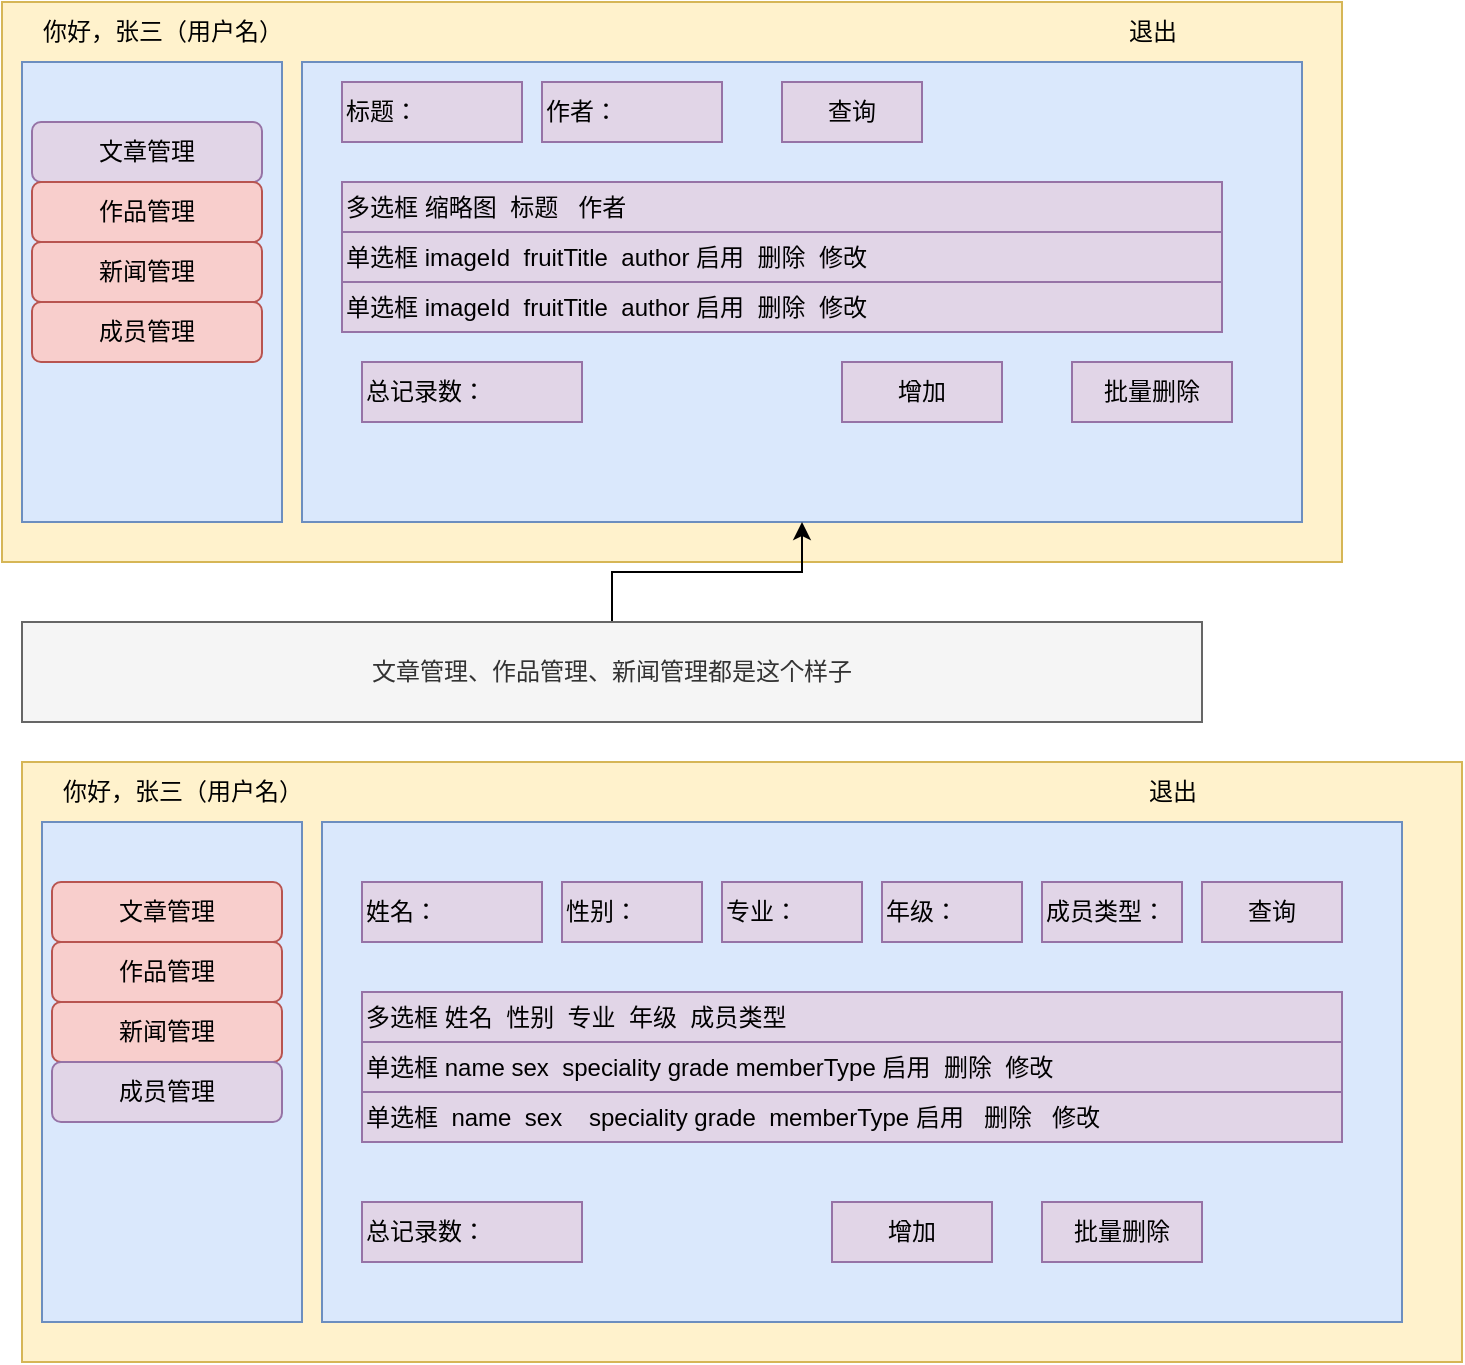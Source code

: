 <mxfile version="21.0.8" type="github">
  <diagram name="第 1 页" id="cT1Rz4tcfEho6igHit5g">
    <mxGraphModel dx="794" dy="470" grid="1" gridSize="10" guides="1" tooltips="1" connect="1" arrows="1" fold="1" page="1" pageScale="1" pageWidth="827" pageHeight="1169" math="0" shadow="0">
      <root>
        <mxCell id="0" />
        <mxCell id="1" parent="0" />
        <mxCell id="gqjNboVF5deFKAxZ3as_-1" value="" style="rounded=0;whiteSpace=wrap;html=1;fillColor=#fff2cc;strokeColor=#d6b656;" parent="1" vertex="1">
          <mxGeometry x="280" y="130" width="670" height="280" as="geometry" />
        </mxCell>
        <mxCell id="gqjNboVF5deFKAxZ3as_-2" value="" style="rounded=0;whiteSpace=wrap;html=1;fillColor=#dae8fc;strokeColor=#6c8ebf;" parent="1" vertex="1">
          <mxGeometry x="290" y="160" width="130" height="230" as="geometry" />
        </mxCell>
        <mxCell id="gqjNboVF5deFKAxZ3as_-3" value="文章管理" style="rounded=1;whiteSpace=wrap;html=1;fillColor=#e1d5e7;strokeColor=#9673a6;" parent="1" vertex="1">
          <mxGeometry x="295" y="190" width="115" height="30" as="geometry" />
        </mxCell>
        <mxCell id="gqjNboVF5deFKAxZ3as_-4" value="作品管理" style="rounded=1;whiteSpace=wrap;html=1;fillColor=#f8cecc;strokeColor=#b85450;" parent="1" vertex="1">
          <mxGeometry x="295" y="220" width="115" height="30" as="geometry" />
        </mxCell>
        <mxCell id="gqjNboVF5deFKAxZ3as_-5" value="新闻管理" style="rounded=1;whiteSpace=wrap;html=1;fillColor=#f8cecc;strokeColor=#b85450;" parent="1" vertex="1">
          <mxGeometry x="295" y="250" width="115" height="30" as="geometry" />
        </mxCell>
        <mxCell id="gqjNboVF5deFKAxZ3as_-6" value="成员管理" style="rounded=1;whiteSpace=wrap;html=1;fillColor=#f8cecc;strokeColor=#b85450;" parent="1" vertex="1">
          <mxGeometry x="295" y="280" width="115" height="30" as="geometry" />
        </mxCell>
        <mxCell id="gqjNboVF5deFKAxZ3as_-8" value="" style="rounded=0;whiteSpace=wrap;html=1;fillColor=#dae8fc;strokeColor=#6c8ebf;" parent="1" vertex="1">
          <mxGeometry x="430" y="160" width="500" height="230" as="geometry" />
        </mxCell>
        <mxCell id="gqjNboVF5deFKAxZ3as_-14" value="退出" style="text;html=1;align=center;verticalAlign=middle;resizable=0;points=[];autosize=1;strokeColor=none;fillColor=none;" parent="1" vertex="1">
          <mxGeometry x="830" y="130" width="50" height="30" as="geometry" />
        </mxCell>
        <mxCell id="gqjNboVF5deFKAxZ3as_-15" value="你好，张三（用户名）" style="text;html=1;align=center;verticalAlign=middle;resizable=0;points=[];autosize=1;strokeColor=none;fillColor=none;" parent="1" vertex="1">
          <mxGeometry x="290" y="130" width="140" height="30" as="geometry" />
        </mxCell>
        <mxCell id="gqjNboVF5deFKAxZ3as_-16" value="多选框&lt;span style=&quot;white-space: pre;&quot;&gt;	&lt;/span&gt;缩略图&lt;span style=&quot;white-space: pre;&quot;&gt;	&lt;/span&gt;&lt;span style=&quot;white-space: pre;&quot;&gt;	&lt;/span&gt;标题&lt;span style=&quot;white-space: pre;&quot;&gt;	&lt;/span&gt;&lt;span style=&quot;white-space: pre;&quot;&gt;	&lt;/span&gt;&lt;span style=&quot;white-space: pre;&quot;&gt;	&lt;/span&gt;作者" style="rounded=0;whiteSpace=wrap;html=1;align=left;fillColor=#e1d5e7;strokeColor=#9673a6;" parent="1" vertex="1">
          <mxGeometry x="450" y="220" width="440" height="25" as="geometry" />
        </mxCell>
        <mxCell id="gqjNboVF5deFKAxZ3as_-17" value="单选框&lt;span style=&quot;white-space: pre;&quot;&gt;	&lt;/span&gt;imageId&lt;span style=&quot;white-space: pre;&quot;&gt;	&lt;/span&gt;&lt;span style=&quot;white-space: pre;&quot;&gt;	&lt;/span&gt;fruitTitle&lt;span style=&quot;white-space: pre;&quot;&gt;	&lt;/span&gt;&lt;span style=&quot;white-space: pre;&quot;&gt;	&lt;/span&gt;author&lt;span style=&quot;white-space: pre;&quot;&gt;	&lt;/span&gt;启用&lt;span style=&quot;white-space: pre;&quot;&gt;	&lt;/span&gt;&lt;span style=&quot;white-space: pre;&quot;&gt;	&lt;/span&gt;删除&lt;span style=&quot;white-space: pre;&quot;&gt;	&lt;/span&gt;&lt;span style=&quot;white-space: pre;&quot;&gt;	&lt;/span&gt;修改" style="rounded=0;whiteSpace=wrap;html=1;align=left;fillColor=#e1d5e7;strokeColor=#9673a6;" parent="1" vertex="1">
          <mxGeometry x="450" y="245" width="440" height="25" as="geometry" />
        </mxCell>
        <mxCell id="F82tQrP6-GKttEgQXKZC-1" value="单选框&lt;span style=&quot;white-space: pre;&quot;&gt;	&lt;/span&gt;imageId&lt;span style=&quot;white-space: pre;&quot;&gt;	&lt;/span&gt;&lt;span style=&quot;white-space: pre;&quot;&gt;	&lt;/span&gt;fruitTitle&lt;span style=&quot;white-space: pre;&quot;&gt;	&lt;/span&gt;&lt;span style=&quot;white-space: pre;&quot;&gt;	&lt;/span&gt;author&lt;span style=&quot;white-space: pre;&quot;&gt;	&lt;/span&gt;启用&lt;span style=&quot;white-space: pre;&quot;&gt;	&lt;/span&gt;&lt;span style=&quot;white-space: pre;&quot;&gt;	&lt;/span&gt;删除&lt;span style=&quot;white-space: pre;&quot;&gt;	&lt;/span&gt;&lt;span style=&quot;white-space: pre;&quot;&gt;	&lt;/span&gt;修改" style="rounded=0;whiteSpace=wrap;html=1;align=left;fillColor=#e1d5e7;strokeColor=#9673a6;" parent="1" vertex="1">
          <mxGeometry x="450" y="270" width="440" height="25" as="geometry" />
        </mxCell>
        <mxCell id="F82tQrP6-GKttEgQXKZC-9" style="edgeStyle=orthogonalEdgeStyle;rounded=0;orthogonalLoop=1;jettySize=auto;html=1;" parent="1" source="F82tQrP6-GKttEgQXKZC-8" target="gqjNboVF5deFKAxZ3as_-8" edge="1">
          <mxGeometry relative="1" as="geometry" />
        </mxCell>
        <mxCell id="F82tQrP6-GKttEgQXKZC-8" value="文章管理、作品管理、新闻管理都是这个样子" style="rounded=0;whiteSpace=wrap;html=1;fillColor=#f5f5f5;fontColor=#333333;strokeColor=#666666;" parent="1" vertex="1">
          <mxGeometry x="290" y="440" width="590" height="50" as="geometry" />
        </mxCell>
        <mxCell id="hT-IBgO-AIC4zlLzdGWb-2" value="" style="rounded=0;whiteSpace=wrap;html=1;fillColor=#fff2cc;strokeColor=#d6b656;" vertex="1" parent="1">
          <mxGeometry x="290" y="510" width="720" height="300" as="geometry" />
        </mxCell>
        <mxCell id="hT-IBgO-AIC4zlLzdGWb-3" value="" style="rounded=0;whiteSpace=wrap;html=1;fillColor=#dae8fc;strokeColor=#6c8ebf;" vertex="1" parent="1">
          <mxGeometry x="300" y="540" width="130" height="250" as="geometry" />
        </mxCell>
        <mxCell id="hT-IBgO-AIC4zlLzdGWb-4" value="文章管理" style="rounded=1;whiteSpace=wrap;html=1;fillColor=#f8cecc;strokeColor=#b85450;" vertex="1" parent="1">
          <mxGeometry x="305" y="570" width="115" height="30" as="geometry" />
        </mxCell>
        <mxCell id="hT-IBgO-AIC4zlLzdGWb-5" value="作品管理" style="rounded=1;whiteSpace=wrap;html=1;fillColor=#f8cecc;strokeColor=#b85450;" vertex="1" parent="1">
          <mxGeometry x="305" y="600" width="115" height="30" as="geometry" />
        </mxCell>
        <mxCell id="hT-IBgO-AIC4zlLzdGWb-6" value="新闻管理" style="rounded=1;whiteSpace=wrap;html=1;fillColor=#f8cecc;strokeColor=#b85450;" vertex="1" parent="1">
          <mxGeometry x="305" y="630" width="115" height="30" as="geometry" />
        </mxCell>
        <mxCell id="hT-IBgO-AIC4zlLzdGWb-7" value="成员管理" style="rounded=1;whiteSpace=wrap;html=1;fillColor=#e1d5e7;strokeColor=#9673a6;" vertex="1" parent="1">
          <mxGeometry x="305" y="660" width="115" height="30" as="geometry" />
        </mxCell>
        <mxCell id="hT-IBgO-AIC4zlLzdGWb-8" value="" style="rounded=0;whiteSpace=wrap;html=1;fillColor=#dae8fc;strokeColor=#6c8ebf;" vertex="1" parent="1">
          <mxGeometry x="440" y="540" width="540" height="250" as="geometry" />
        </mxCell>
        <mxCell id="hT-IBgO-AIC4zlLzdGWb-9" value="退出" style="text;html=1;align=center;verticalAlign=middle;resizable=0;points=[];autosize=1;strokeColor=none;fillColor=none;" vertex="1" parent="1">
          <mxGeometry x="840" y="510" width="50" height="30" as="geometry" />
        </mxCell>
        <mxCell id="hT-IBgO-AIC4zlLzdGWb-10" value="你好，张三（用户名）" style="text;html=1;align=center;verticalAlign=middle;resizable=0;points=[];autosize=1;strokeColor=none;fillColor=none;" vertex="1" parent="1">
          <mxGeometry x="300" y="510" width="140" height="30" as="geometry" />
        </mxCell>
        <mxCell id="hT-IBgO-AIC4zlLzdGWb-11" value="多选框&lt;span style=&quot;white-space: pre;&quot;&gt;	&lt;/span&gt;姓名&lt;span style=&quot;white-space: pre;&quot;&gt;	&lt;/span&gt;&lt;span style=&quot;white-space: pre;&quot;&gt;	&lt;/span&gt;性别&lt;span style=&quot;white-space: pre;&quot;&gt;	&lt;/span&gt;&lt;span style=&quot;white-space: pre;&quot;&gt;	&lt;/span&gt;专业&lt;span style=&quot;white-space: pre;&quot;&gt;	&lt;/span&gt;&lt;span style=&quot;white-space: pre;&quot;&gt;	&lt;/span&gt;年级&lt;span style=&quot;white-space: pre;&quot;&gt;	&lt;span style=&quot;white-space: pre;&quot;&gt;	&lt;/span&gt;成员&lt;/span&gt;类型" style="rounded=0;whiteSpace=wrap;html=1;align=left;fillColor=#e1d5e7;strokeColor=#9673a6;" vertex="1" parent="1">
          <mxGeometry x="460" y="625" width="490" height="25" as="geometry" />
        </mxCell>
        <mxCell id="hT-IBgO-AIC4zlLzdGWb-12" value="单选框&lt;span style=&quot;white-space: pre;&quot;&gt;	&lt;/span&gt;name&lt;span style=&quot;white-space: pre;&quot;&gt;	&lt;/span&gt;sex&lt;span style=&quot;white-space: pre;&quot;&gt;	&lt;/span&gt;&lt;span style=&quot;white-space: pre;&quot;&gt;	&lt;/span&gt;speciality&lt;span style=&quot;white-space: pre;&quot;&gt;	&lt;/span&gt;grade&lt;span style=&quot;white-space: pre;&quot;&gt;	me&lt;/span&gt;mberType&lt;span style=&quot;white-space: pre;&quot;&gt;	&lt;/span&gt;启用&lt;span style=&quot;white-space: pre;&quot;&gt;	&lt;/span&gt;&lt;span style=&quot;white-space: pre;&quot;&gt;	&lt;/span&gt;删除&lt;span style=&quot;white-space: pre;&quot;&gt;	&lt;/span&gt;&lt;span style=&quot;white-space: pre;&quot;&gt;	&lt;/span&gt;修改" style="rounded=0;whiteSpace=wrap;html=1;align=left;fillColor=#e1d5e7;strokeColor=#9673a6;" vertex="1" parent="1">
          <mxGeometry x="460" y="650" width="490" height="25" as="geometry" />
        </mxCell>
        <mxCell id="hT-IBgO-AIC4zlLzdGWb-13" value="单选框	&lt;span style=&quot;white-space: pre;&quot;&gt;	&lt;/span&gt;name&lt;span style=&quot;border-color: var(--border-color);&quot;&gt;	&lt;span style=&quot;white-space: pre;&quot;&gt;	&lt;/span&gt;&lt;/span&gt;sex&lt;span style=&quot;border-color: var(--border-color);&quot;&gt;	&lt;span style=&quot;white-space: pre;&quot;&gt;	&lt;/span&gt;&lt;span style=&quot;white-space: pre;&quot;&gt;	&lt;/span&gt;&lt;/span&gt;&lt;span style=&quot;border-color: var(--border-color);&quot;&gt;	&lt;/span&gt;speciality&lt;span style=&quot;border-color: var(--border-color);&quot;&gt;	&lt;/span&gt;grade&lt;span style=&quot;border-color: var(--border-color);&quot;&gt;	&lt;span style=&quot;white-space: pre;&quot;&gt;	&lt;/span&gt;memberType&lt;span style=&quot;white-space: pre;&quot;&gt;	&lt;/span&gt;启用&lt;span style=&quot;border-color: var(--border-color);&quot;&gt;	&lt;span style=&quot;white-space: pre;&quot;&gt;	&lt;/span&gt;&lt;/span&gt;&lt;span style=&quot;border-color: var(--border-color);&quot;&gt;	&lt;/span&gt;&lt;/span&gt;删除&lt;span style=&quot;border-color: var(--border-color);&quot;&gt;	&lt;span style=&quot;white-space: pre;&quot;&gt;	&lt;/span&gt;&lt;/span&gt;&lt;span style=&quot;border-color: var(--border-color);&quot;&gt;	&lt;/span&gt;修改" style="rounded=0;whiteSpace=wrap;html=1;align=left;fillColor=#e1d5e7;strokeColor=#9673a6;" vertex="1" parent="1">
          <mxGeometry x="460" y="675" width="490" height="25" as="geometry" />
        </mxCell>
        <mxCell id="hT-IBgO-AIC4zlLzdGWb-18" value="批量删除" style="rounded=0;whiteSpace=wrap;html=1;fillColor=#e1d5e7;strokeColor=#9673a6;" vertex="1" parent="1">
          <mxGeometry x="815" y="310" width="80" height="30" as="geometry" />
        </mxCell>
        <mxCell id="hT-IBgO-AIC4zlLzdGWb-19" value="增加" style="rounded=0;whiteSpace=wrap;html=1;fillColor=#e1d5e7;strokeColor=#9673a6;" vertex="1" parent="1">
          <mxGeometry x="700" y="310" width="80" height="30" as="geometry" />
        </mxCell>
        <mxCell id="hT-IBgO-AIC4zlLzdGWb-20" value="标题：" style="rounded=0;whiteSpace=wrap;html=1;align=left;fillColor=#e1d5e7;strokeColor=#9673a6;" vertex="1" parent="1">
          <mxGeometry x="450" y="170" width="90" height="30" as="geometry" />
        </mxCell>
        <mxCell id="hT-IBgO-AIC4zlLzdGWb-21" value="作者：" style="rounded=0;whiteSpace=wrap;html=1;align=left;fillColor=#e1d5e7;strokeColor=#9673a6;" vertex="1" parent="1">
          <mxGeometry x="550" y="170" width="90" height="30" as="geometry" />
        </mxCell>
        <mxCell id="hT-IBgO-AIC4zlLzdGWb-23" value="查询" style="rounded=0;whiteSpace=wrap;html=1;align=center;fillColor=#e1d5e7;strokeColor=#9673a6;" vertex="1" parent="1">
          <mxGeometry x="670" y="170" width="70" height="30" as="geometry" />
        </mxCell>
        <mxCell id="hT-IBgO-AIC4zlLzdGWb-26" value="总记录数：" style="rounded=0;whiteSpace=wrap;html=1;fillColor=#e1d5e7;strokeColor=#9673a6;align=left;" vertex="1" parent="1">
          <mxGeometry x="460" y="310" width="110" height="30" as="geometry" />
        </mxCell>
        <mxCell id="hT-IBgO-AIC4zlLzdGWb-27" value="总记录数：" style="rounded=0;whiteSpace=wrap;html=1;fillColor=#e1d5e7;strokeColor=#9673a6;align=left;" vertex="1" parent="1">
          <mxGeometry x="460" y="730" width="110" height="30" as="geometry" />
        </mxCell>
        <mxCell id="hT-IBgO-AIC4zlLzdGWb-28" value="增加" style="rounded=0;whiteSpace=wrap;html=1;fillColor=#e1d5e7;strokeColor=#9673a6;" vertex="1" parent="1">
          <mxGeometry x="695" y="730" width="80" height="30" as="geometry" />
        </mxCell>
        <mxCell id="hT-IBgO-AIC4zlLzdGWb-29" value="批量删除" style="rounded=0;whiteSpace=wrap;html=1;fillColor=#e1d5e7;strokeColor=#9673a6;" vertex="1" parent="1">
          <mxGeometry x="800" y="730" width="80" height="30" as="geometry" />
        </mxCell>
        <mxCell id="hT-IBgO-AIC4zlLzdGWb-30" value="姓名：" style="rounded=0;whiteSpace=wrap;html=1;align=left;fillColor=#e1d5e7;strokeColor=#9673a6;" vertex="1" parent="1">
          <mxGeometry x="460" y="570" width="90" height="30" as="geometry" />
        </mxCell>
        <mxCell id="hT-IBgO-AIC4zlLzdGWb-31" value="性别：" style="rounded=0;whiteSpace=wrap;html=1;align=left;fillColor=#e1d5e7;strokeColor=#9673a6;" vertex="1" parent="1">
          <mxGeometry x="560" y="570" width="70" height="30" as="geometry" />
        </mxCell>
        <mxCell id="hT-IBgO-AIC4zlLzdGWb-32" value="查询" style="rounded=0;whiteSpace=wrap;html=1;align=center;fillColor=#e1d5e7;strokeColor=#9673a6;" vertex="1" parent="1">
          <mxGeometry x="880" y="570" width="70" height="30" as="geometry" />
        </mxCell>
        <mxCell id="hT-IBgO-AIC4zlLzdGWb-33" value="专业：" style="rounded=0;whiteSpace=wrap;html=1;align=left;fillColor=#e1d5e7;strokeColor=#9673a6;" vertex="1" parent="1">
          <mxGeometry x="640" y="570" width="70" height="30" as="geometry" />
        </mxCell>
        <mxCell id="hT-IBgO-AIC4zlLzdGWb-34" value="年级：" style="rounded=0;whiteSpace=wrap;html=1;align=left;fillColor=#e1d5e7;strokeColor=#9673a6;" vertex="1" parent="1">
          <mxGeometry x="720" y="570" width="70" height="30" as="geometry" />
        </mxCell>
        <mxCell id="hT-IBgO-AIC4zlLzdGWb-35" value="成员类型：" style="rounded=0;whiteSpace=wrap;html=1;align=left;fillColor=#e1d5e7;strokeColor=#9673a6;" vertex="1" parent="1">
          <mxGeometry x="800" y="570" width="70" height="30" as="geometry" />
        </mxCell>
      </root>
    </mxGraphModel>
  </diagram>
</mxfile>
